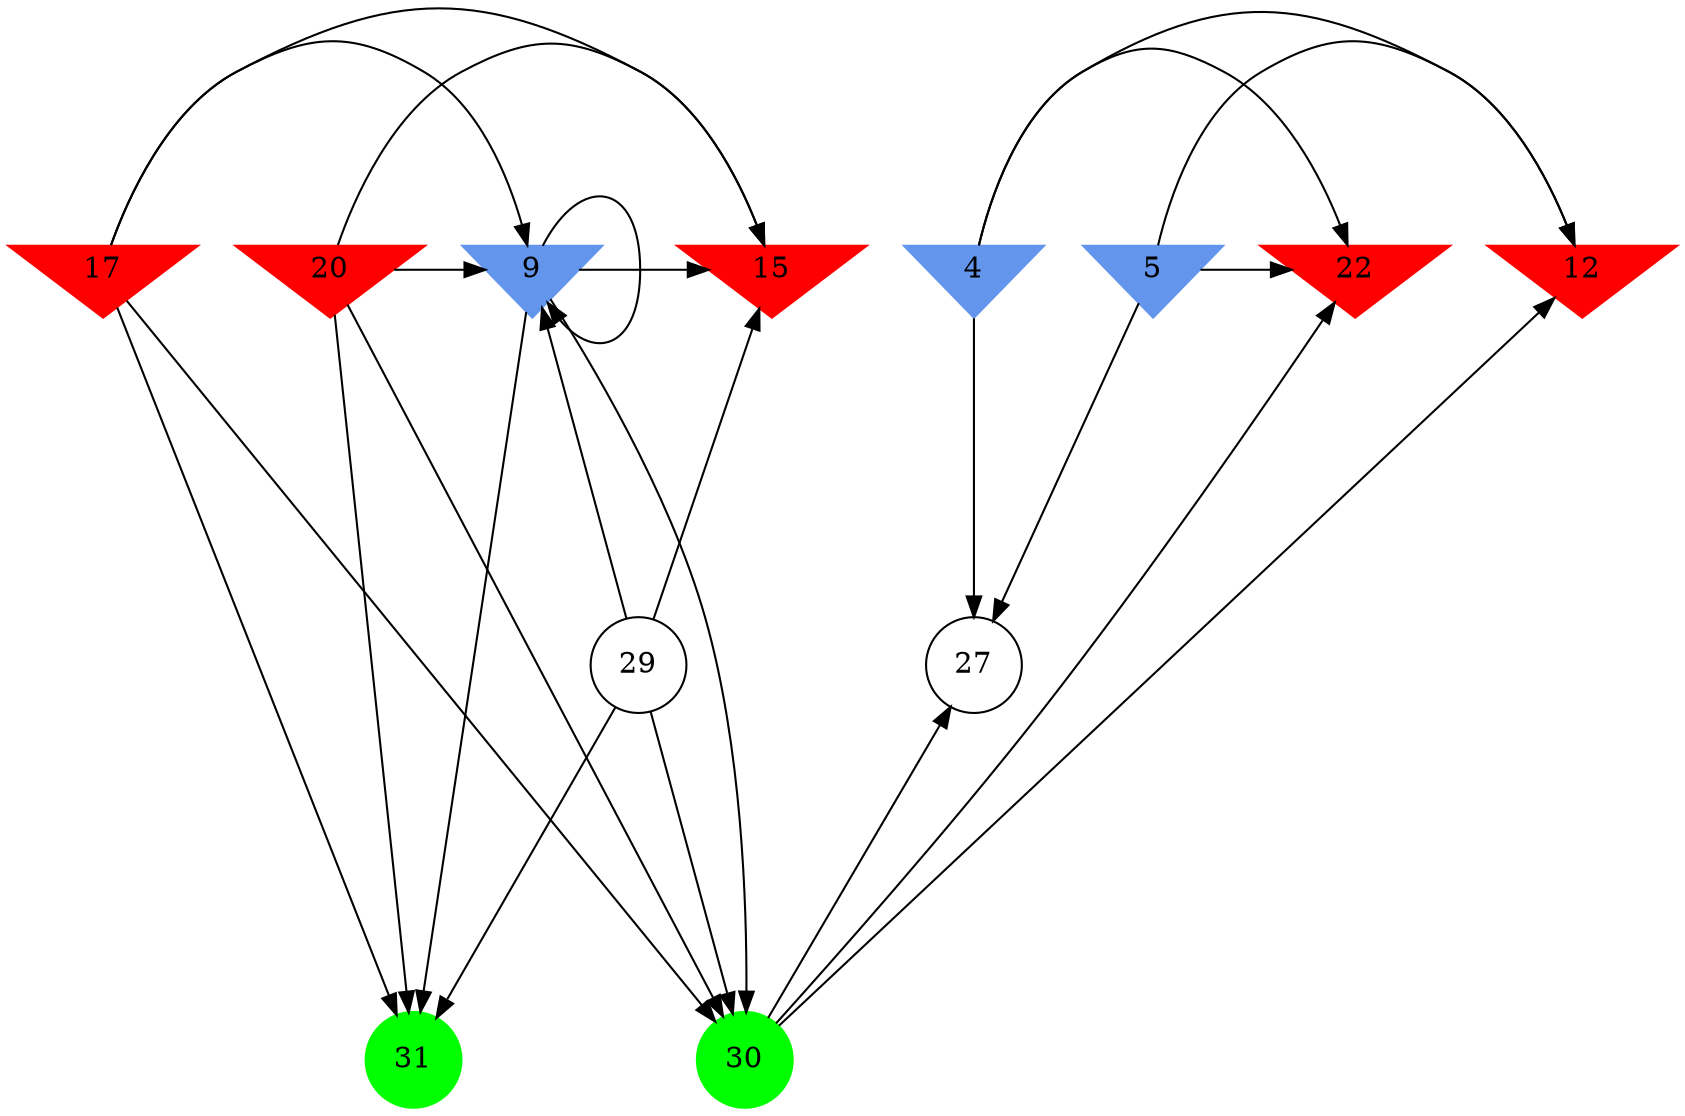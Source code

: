 digraph brain {
	ranksep=2.0;
	4 [shape=invtriangle,style=filled,color=cornflowerblue];
	5 [shape=invtriangle,style=filled,color=cornflowerblue];
	9 [shape=invtriangle,style=filled,color=cornflowerblue];
	12 [shape=invtriangle,style=filled,color=red];
	15 [shape=invtriangle,style=filled,color=red];
	17 [shape=invtriangle,style=filled,color=red];
	20 [shape=invtriangle,style=filled,color=red];
	22 [shape=invtriangle,style=filled,color=red];
	27 [shape=circle,color=black];
	29 [shape=circle,color=black];
	30 [shape=circle,style=filled,color=green];
	31 [shape=circle,style=filled,color=green];
	4	->	27;
	4	->	22;
	4	->	12;
	30	->	27;
	30	->	22;
	30	->	12;
	5	->	27;
	5	->	22;
	5	->	12;
	20	->	30;
	20	->	31;
	20	->	15;
	20	->	9;
	29	->	30;
	29	->	31;
	29	->	15;
	29	->	9;
	17	->	30;
	17	->	31;
	17	->	15;
	17	->	9;
	9	->	30;
	9	->	31;
	9	->	15;
	9	->	9;
	{ rank=same; 4; 5; 9; 12; 15; 17; 20; 22; }
	{ rank=same; 27; 29; }
	{ rank=same; 30; 31; }
}
